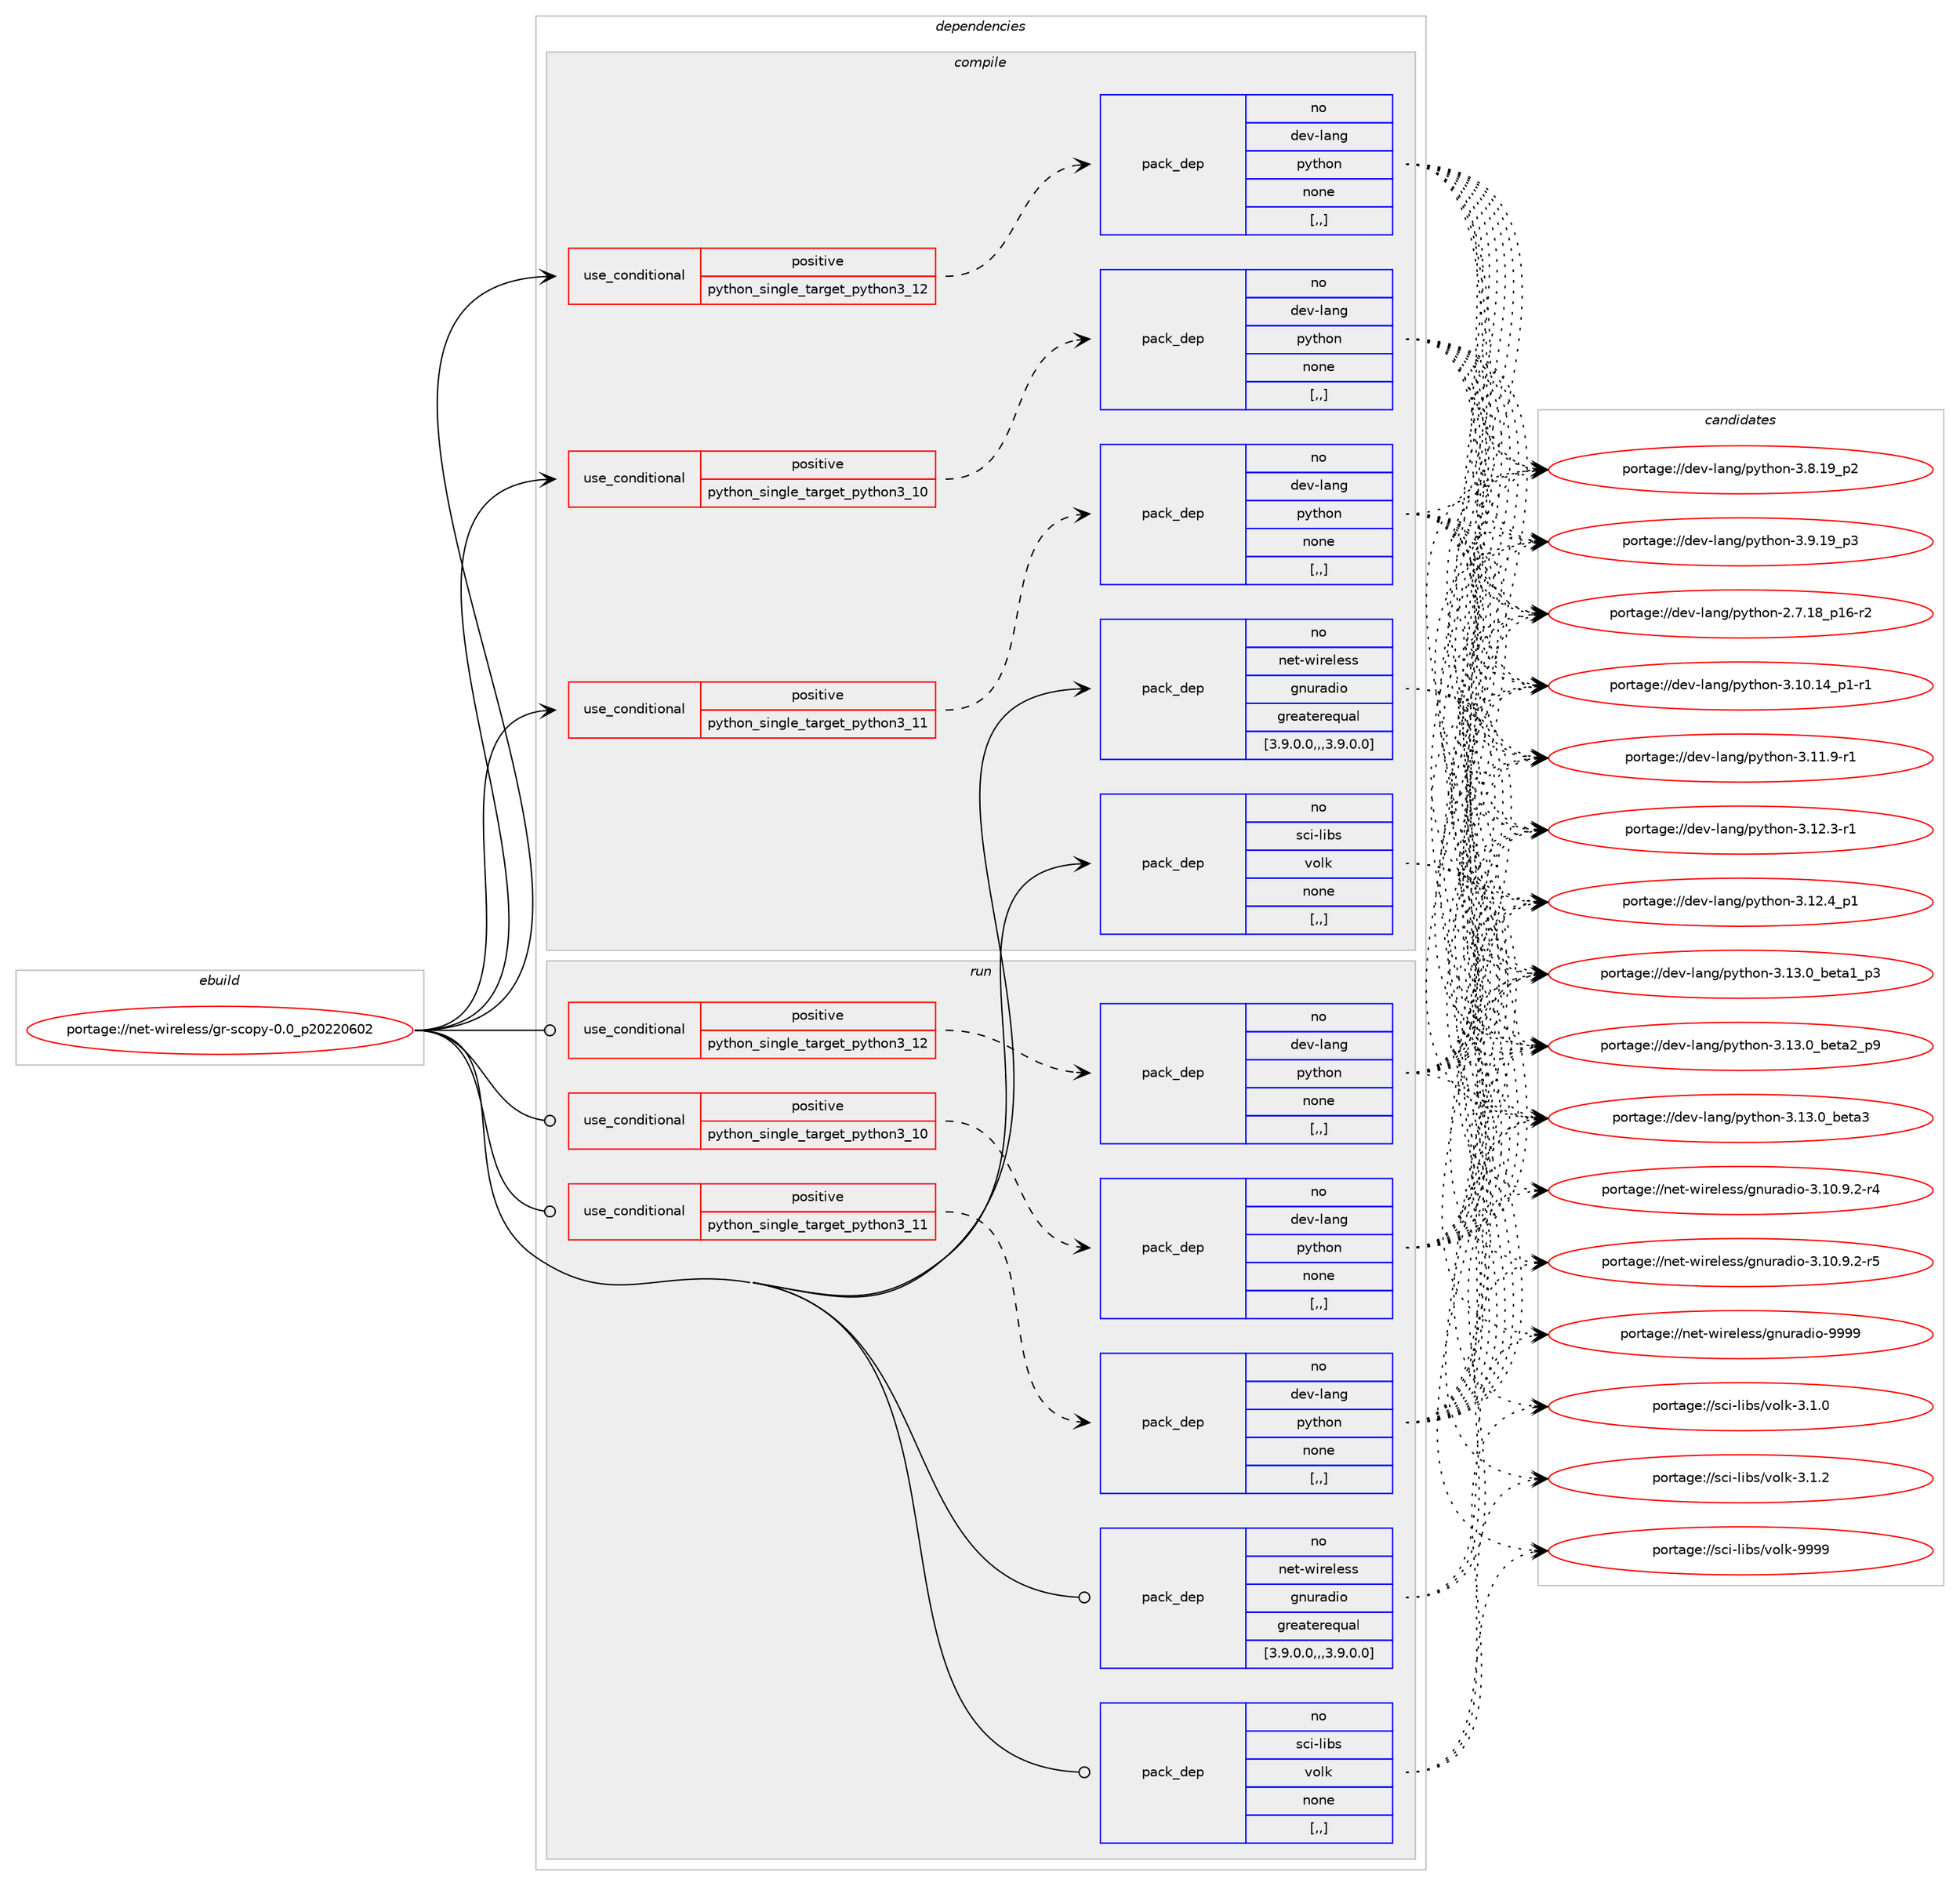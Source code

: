 digraph prolog {

# *************
# Graph options
# *************

newrank=true;
concentrate=true;
compound=true;
graph [rankdir=LR,fontname=Helvetica,fontsize=10,ranksep=1.5];#, ranksep=2.5, nodesep=0.2];
edge  [arrowhead=vee];
node  [fontname=Helvetica,fontsize=10];

# **********
# The ebuild
# **********

subgraph cluster_leftcol {
color=gray;
rank=same;
label=<<i>ebuild</i>>;
id [label="portage://net-wireless/gr-scopy-0.0_p20220602", color=red, width=4, href="../net-wireless/gr-scopy-0.0_p20220602.svg"];
}

# ****************
# The dependencies
# ****************

subgraph cluster_midcol {
color=gray;
label=<<i>dependencies</i>>;
subgraph cluster_compile {
fillcolor="#eeeeee";
style=filled;
label=<<i>compile</i>>;
subgraph cond100706 {
dependency380370 [label=<<TABLE BORDER="0" CELLBORDER="1" CELLSPACING="0" CELLPADDING="4"><TR><TD ROWSPAN="3" CELLPADDING="10">use_conditional</TD></TR><TR><TD>positive</TD></TR><TR><TD>python_single_target_python3_10</TD></TR></TABLE>>, shape=none, color=red];
subgraph pack276922 {
dependency380371 [label=<<TABLE BORDER="0" CELLBORDER="1" CELLSPACING="0" CELLPADDING="4" WIDTH="220"><TR><TD ROWSPAN="6" CELLPADDING="30">pack_dep</TD></TR><TR><TD WIDTH="110">no</TD></TR><TR><TD>dev-lang</TD></TR><TR><TD>python</TD></TR><TR><TD>none</TD></TR><TR><TD>[,,]</TD></TR></TABLE>>, shape=none, color=blue];
}
dependency380370:e -> dependency380371:w [weight=20,style="dashed",arrowhead="vee"];
}
id:e -> dependency380370:w [weight=20,style="solid",arrowhead="vee"];
subgraph cond100707 {
dependency380372 [label=<<TABLE BORDER="0" CELLBORDER="1" CELLSPACING="0" CELLPADDING="4"><TR><TD ROWSPAN="3" CELLPADDING="10">use_conditional</TD></TR><TR><TD>positive</TD></TR><TR><TD>python_single_target_python3_11</TD></TR></TABLE>>, shape=none, color=red];
subgraph pack276923 {
dependency380373 [label=<<TABLE BORDER="0" CELLBORDER="1" CELLSPACING="0" CELLPADDING="4" WIDTH="220"><TR><TD ROWSPAN="6" CELLPADDING="30">pack_dep</TD></TR><TR><TD WIDTH="110">no</TD></TR><TR><TD>dev-lang</TD></TR><TR><TD>python</TD></TR><TR><TD>none</TD></TR><TR><TD>[,,]</TD></TR></TABLE>>, shape=none, color=blue];
}
dependency380372:e -> dependency380373:w [weight=20,style="dashed",arrowhead="vee"];
}
id:e -> dependency380372:w [weight=20,style="solid",arrowhead="vee"];
subgraph cond100708 {
dependency380374 [label=<<TABLE BORDER="0" CELLBORDER="1" CELLSPACING="0" CELLPADDING="4"><TR><TD ROWSPAN="3" CELLPADDING="10">use_conditional</TD></TR><TR><TD>positive</TD></TR><TR><TD>python_single_target_python3_12</TD></TR></TABLE>>, shape=none, color=red];
subgraph pack276924 {
dependency380375 [label=<<TABLE BORDER="0" CELLBORDER="1" CELLSPACING="0" CELLPADDING="4" WIDTH="220"><TR><TD ROWSPAN="6" CELLPADDING="30">pack_dep</TD></TR><TR><TD WIDTH="110">no</TD></TR><TR><TD>dev-lang</TD></TR><TR><TD>python</TD></TR><TR><TD>none</TD></TR><TR><TD>[,,]</TD></TR></TABLE>>, shape=none, color=blue];
}
dependency380374:e -> dependency380375:w [weight=20,style="dashed",arrowhead="vee"];
}
id:e -> dependency380374:w [weight=20,style="solid",arrowhead="vee"];
subgraph pack276925 {
dependency380376 [label=<<TABLE BORDER="0" CELLBORDER="1" CELLSPACING="0" CELLPADDING="4" WIDTH="220"><TR><TD ROWSPAN="6" CELLPADDING="30">pack_dep</TD></TR><TR><TD WIDTH="110">no</TD></TR><TR><TD>net-wireless</TD></TR><TR><TD>gnuradio</TD></TR><TR><TD>greaterequal</TD></TR><TR><TD>[3.9.0.0,,,3.9.0.0]</TD></TR></TABLE>>, shape=none, color=blue];
}
id:e -> dependency380376:w [weight=20,style="solid",arrowhead="vee"];
subgraph pack276926 {
dependency380377 [label=<<TABLE BORDER="0" CELLBORDER="1" CELLSPACING="0" CELLPADDING="4" WIDTH="220"><TR><TD ROWSPAN="6" CELLPADDING="30">pack_dep</TD></TR><TR><TD WIDTH="110">no</TD></TR><TR><TD>sci-libs</TD></TR><TR><TD>volk</TD></TR><TR><TD>none</TD></TR><TR><TD>[,,]</TD></TR></TABLE>>, shape=none, color=blue];
}
id:e -> dependency380377:w [weight=20,style="solid",arrowhead="vee"];
}
subgraph cluster_compileandrun {
fillcolor="#eeeeee";
style=filled;
label=<<i>compile and run</i>>;
}
subgraph cluster_run {
fillcolor="#eeeeee";
style=filled;
label=<<i>run</i>>;
subgraph cond100709 {
dependency380378 [label=<<TABLE BORDER="0" CELLBORDER="1" CELLSPACING="0" CELLPADDING="4"><TR><TD ROWSPAN="3" CELLPADDING="10">use_conditional</TD></TR><TR><TD>positive</TD></TR><TR><TD>python_single_target_python3_10</TD></TR></TABLE>>, shape=none, color=red];
subgraph pack276927 {
dependency380379 [label=<<TABLE BORDER="0" CELLBORDER="1" CELLSPACING="0" CELLPADDING="4" WIDTH="220"><TR><TD ROWSPAN="6" CELLPADDING="30">pack_dep</TD></TR><TR><TD WIDTH="110">no</TD></TR><TR><TD>dev-lang</TD></TR><TR><TD>python</TD></TR><TR><TD>none</TD></TR><TR><TD>[,,]</TD></TR></TABLE>>, shape=none, color=blue];
}
dependency380378:e -> dependency380379:w [weight=20,style="dashed",arrowhead="vee"];
}
id:e -> dependency380378:w [weight=20,style="solid",arrowhead="odot"];
subgraph cond100710 {
dependency380380 [label=<<TABLE BORDER="0" CELLBORDER="1" CELLSPACING="0" CELLPADDING="4"><TR><TD ROWSPAN="3" CELLPADDING="10">use_conditional</TD></TR><TR><TD>positive</TD></TR><TR><TD>python_single_target_python3_11</TD></TR></TABLE>>, shape=none, color=red];
subgraph pack276928 {
dependency380381 [label=<<TABLE BORDER="0" CELLBORDER="1" CELLSPACING="0" CELLPADDING="4" WIDTH="220"><TR><TD ROWSPAN="6" CELLPADDING="30">pack_dep</TD></TR><TR><TD WIDTH="110">no</TD></TR><TR><TD>dev-lang</TD></TR><TR><TD>python</TD></TR><TR><TD>none</TD></TR><TR><TD>[,,]</TD></TR></TABLE>>, shape=none, color=blue];
}
dependency380380:e -> dependency380381:w [weight=20,style="dashed",arrowhead="vee"];
}
id:e -> dependency380380:w [weight=20,style="solid",arrowhead="odot"];
subgraph cond100711 {
dependency380382 [label=<<TABLE BORDER="0" CELLBORDER="1" CELLSPACING="0" CELLPADDING="4"><TR><TD ROWSPAN="3" CELLPADDING="10">use_conditional</TD></TR><TR><TD>positive</TD></TR><TR><TD>python_single_target_python3_12</TD></TR></TABLE>>, shape=none, color=red];
subgraph pack276929 {
dependency380383 [label=<<TABLE BORDER="0" CELLBORDER="1" CELLSPACING="0" CELLPADDING="4" WIDTH="220"><TR><TD ROWSPAN="6" CELLPADDING="30">pack_dep</TD></TR><TR><TD WIDTH="110">no</TD></TR><TR><TD>dev-lang</TD></TR><TR><TD>python</TD></TR><TR><TD>none</TD></TR><TR><TD>[,,]</TD></TR></TABLE>>, shape=none, color=blue];
}
dependency380382:e -> dependency380383:w [weight=20,style="dashed",arrowhead="vee"];
}
id:e -> dependency380382:w [weight=20,style="solid",arrowhead="odot"];
subgraph pack276930 {
dependency380384 [label=<<TABLE BORDER="0" CELLBORDER="1" CELLSPACING="0" CELLPADDING="4" WIDTH="220"><TR><TD ROWSPAN="6" CELLPADDING="30">pack_dep</TD></TR><TR><TD WIDTH="110">no</TD></TR><TR><TD>net-wireless</TD></TR><TR><TD>gnuradio</TD></TR><TR><TD>greaterequal</TD></TR><TR><TD>[3.9.0.0,,,3.9.0.0]</TD></TR></TABLE>>, shape=none, color=blue];
}
id:e -> dependency380384:w [weight=20,style="solid",arrowhead="odot"];
subgraph pack276931 {
dependency380385 [label=<<TABLE BORDER="0" CELLBORDER="1" CELLSPACING="0" CELLPADDING="4" WIDTH="220"><TR><TD ROWSPAN="6" CELLPADDING="30">pack_dep</TD></TR><TR><TD WIDTH="110">no</TD></TR><TR><TD>sci-libs</TD></TR><TR><TD>volk</TD></TR><TR><TD>none</TD></TR><TR><TD>[,,]</TD></TR></TABLE>>, shape=none, color=blue];
}
id:e -> dependency380385:w [weight=20,style="solid",arrowhead="odot"];
}
}

# **************
# The candidates
# **************

subgraph cluster_choices {
rank=same;
color=gray;
label=<<i>candidates</i>>;

subgraph choice276922 {
color=black;
nodesep=1;
choice100101118451089711010347112121116104111110455046554649569511249544511450 [label="portage://dev-lang/python-2.7.18_p16-r2", color=red, width=4,href="../dev-lang/python-2.7.18_p16-r2.svg"];
choice100101118451089711010347112121116104111110455146494846495295112494511449 [label="portage://dev-lang/python-3.10.14_p1-r1", color=red, width=4,href="../dev-lang/python-3.10.14_p1-r1.svg"];
choice100101118451089711010347112121116104111110455146494946574511449 [label="portage://dev-lang/python-3.11.9-r1", color=red, width=4,href="../dev-lang/python-3.11.9-r1.svg"];
choice100101118451089711010347112121116104111110455146495046514511449 [label="portage://dev-lang/python-3.12.3-r1", color=red, width=4,href="../dev-lang/python-3.12.3-r1.svg"];
choice100101118451089711010347112121116104111110455146495046529511249 [label="portage://dev-lang/python-3.12.4_p1", color=red, width=4,href="../dev-lang/python-3.12.4_p1.svg"];
choice10010111845108971101034711212111610411111045514649514648959810111697499511251 [label="portage://dev-lang/python-3.13.0_beta1_p3", color=red, width=4,href="../dev-lang/python-3.13.0_beta1_p3.svg"];
choice10010111845108971101034711212111610411111045514649514648959810111697509511257 [label="portage://dev-lang/python-3.13.0_beta2_p9", color=red, width=4,href="../dev-lang/python-3.13.0_beta2_p9.svg"];
choice1001011184510897110103471121211161041111104551464951464895981011169751 [label="portage://dev-lang/python-3.13.0_beta3", color=red, width=4,href="../dev-lang/python-3.13.0_beta3.svg"];
choice100101118451089711010347112121116104111110455146564649579511250 [label="portage://dev-lang/python-3.8.19_p2", color=red, width=4,href="../dev-lang/python-3.8.19_p2.svg"];
choice100101118451089711010347112121116104111110455146574649579511251 [label="portage://dev-lang/python-3.9.19_p3", color=red, width=4,href="../dev-lang/python-3.9.19_p3.svg"];
dependency380371:e -> choice100101118451089711010347112121116104111110455046554649569511249544511450:w [style=dotted,weight="100"];
dependency380371:e -> choice100101118451089711010347112121116104111110455146494846495295112494511449:w [style=dotted,weight="100"];
dependency380371:e -> choice100101118451089711010347112121116104111110455146494946574511449:w [style=dotted,weight="100"];
dependency380371:e -> choice100101118451089711010347112121116104111110455146495046514511449:w [style=dotted,weight="100"];
dependency380371:e -> choice100101118451089711010347112121116104111110455146495046529511249:w [style=dotted,weight="100"];
dependency380371:e -> choice10010111845108971101034711212111610411111045514649514648959810111697499511251:w [style=dotted,weight="100"];
dependency380371:e -> choice10010111845108971101034711212111610411111045514649514648959810111697509511257:w [style=dotted,weight="100"];
dependency380371:e -> choice1001011184510897110103471121211161041111104551464951464895981011169751:w [style=dotted,weight="100"];
dependency380371:e -> choice100101118451089711010347112121116104111110455146564649579511250:w [style=dotted,weight="100"];
dependency380371:e -> choice100101118451089711010347112121116104111110455146574649579511251:w [style=dotted,weight="100"];
}
subgraph choice276923 {
color=black;
nodesep=1;
choice100101118451089711010347112121116104111110455046554649569511249544511450 [label="portage://dev-lang/python-2.7.18_p16-r2", color=red, width=4,href="../dev-lang/python-2.7.18_p16-r2.svg"];
choice100101118451089711010347112121116104111110455146494846495295112494511449 [label="portage://dev-lang/python-3.10.14_p1-r1", color=red, width=4,href="../dev-lang/python-3.10.14_p1-r1.svg"];
choice100101118451089711010347112121116104111110455146494946574511449 [label="portage://dev-lang/python-3.11.9-r1", color=red, width=4,href="../dev-lang/python-3.11.9-r1.svg"];
choice100101118451089711010347112121116104111110455146495046514511449 [label="portage://dev-lang/python-3.12.3-r1", color=red, width=4,href="../dev-lang/python-3.12.3-r1.svg"];
choice100101118451089711010347112121116104111110455146495046529511249 [label="portage://dev-lang/python-3.12.4_p1", color=red, width=4,href="../dev-lang/python-3.12.4_p1.svg"];
choice10010111845108971101034711212111610411111045514649514648959810111697499511251 [label="portage://dev-lang/python-3.13.0_beta1_p3", color=red, width=4,href="../dev-lang/python-3.13.0_beta1_p3.svg"];
choice10010111845108971101034711212111610411111045514649514648959810111697509511257 [label="portage://dev-lang/python-3.13.0_beta2_p9", color=red, width=4,href="../dev-lang/python-3.13.0_beta2_p9.svg"];
choice1001011184510897110103471121211161041111104551464951464895981011169751 [label="portage://dev-lang/python-3.13.0_beta3", color=red, width=4,href="../dev-lang/python-3.13.0_beta3.svg"];
choice100101118451089711010347112121116104111110455146564649579511250 [label="portage://dev-lang/python-3.8.19_p2", color=red, width=4,href="../dev-lang/python-3.8.19_p2.svg"];
choice100101118451089711010347112121116104111110455146574649579511251 [label="portage://dev-lang/python-3.9.19_p3", color=red, width=4,href="../dev-lang/python-3.9.19_p3.svg"];
dependency380373:e -> choice100101118451089711010347112121116104111110455046554649569511249544511450:w [style=dotted,weight="100"];
dependency380373:e -> choice100101118451089711010347112121116104111110455146494846495295112494511449:w [style=dotted,weight="100"];
dependency380373:e -> choice100101118451089711010347112121116104111110455146494946574511449:w [style=dotted,weight="100"];
dependency380373:e -> choice100101118451089711010347112121116104111110455146495046514511449:w [style=dotted,weight="100"];
dependency380373:e -> choice100101118451089711010347112121116104111110455146495046529511249:w [style=dotted,weight="100"];
dependency380373:e -> choice10010111845108971101034711212111610411111045514649514648959810111697499511251:w [style=dotted,weight="100"];
dependency380373:e -> choice10010111845108971101034711212111610411111045514649514648959810111697509511257:w [style=dotted,weight="100"];
dependency380373:e -> choice1001011184510897110103471121211161041111104551464951464895981011169751:w [style=dotted,weight="100"];
dependency380373:e -> choice100101118451089711010347112121116104111110455146564649579511250:w [style=dotted,weight="100"];
dependency380373:e -> choice100101118451089711010347112121116104111110455146574649579511251:w [style=dotted,weight="100"];
}
subgraph choice276924 {
color=black;
nodesep=1;
choice100101118451089711010347112121116104111110455046554649569511249544511450 [label="portage://dev-lang/python-2.7.18_p16-r2", color=red, width=4,href="../dev-lang/python-2.7.18_p16-r2.svg"];
choice100101118451089711010347112121116104111110455146494846495295112494511449 [label="portage://dev-lang/python-3.10.14_p1-r1", color=red, width=4,href="../dev-lang/python-3.10.14_p1-r1.svg"];
choice100101118451089711010347112121116104111110455146494946574511449 [label="portage://dev-lang/python-3.11.9-r1", color=red, width=4,href="../dev-lang/python-3.11.9-r1.svg"];
choice100101118451089711010347112121116104111110455146495046514511449 [label="portage://dev-lang/python-3.12.3-r1", color=red, width=4,href="../dev-lang/python-3.12.3-r1.svg"];
choice100101118451089711010347112121116104111110455146495046529511249 [label="portage://dev-lang/python-3.12.4_p1", color=red, width=4,href="../dev-lang/python-3.12.4_p1.svg"];
choice10010111845108971101034711212111610411111045514649514648959810111697499511251 [label="portage://dev-lang/python-3.13.0_beta1_p3", color=red, width=4,href="../dev-lang/python-3.13.0_beta1_p3.svg"];
choice10010111845108971101034711212111610411111045514649514648959810111697509511257 [label="portage://dev-lang/python-3.13.0_beta2_p9", color=red, width=4,href="../dev-lang/python-3.13.0_beta2_p9.svg"];
choice1001011184510897110103471121211161041111104551464951464895981011169751 [label="portage://dev-lang/python-3.13.0_beta3", color=red, width=4,href="../dev-lang/python-3.13.0_beta3.svg"];
choice100101118451089711010347112121116104111110455146564649579511250 [label="portage://dev-lang/python-3.8.19_p2", color=red, width=4,href="../dev-lang/python-3.8.19_p2.svg"];
choice100101118451089711010347112121116104111110455146574649579511251 [label="portage://dev-lang/python-3.9.19_p3", color=red, width=4,href="../dev-lang/python-3.9.19_p3.svg"];
dependency380375:e -> choice100101118451089711010347112121116104111110455046554649569511249544511450:w [style=dotted,weight="100"];
dependency380375:e -> choice100101118451089711010347112121116104111110455146494846495295112494511449:w [style=dotted,weight="100"];
dependency380375:e -> choice100101118451089711010347112121116104111110455146494946574511449:w [style=dotted,weight="100"];
dependency380375:e -> choice100101118451089711010347112121116104111110455146495046514511449:w [style=dotted,weight="100"];
dependency380375:e -> choice100101118451089711010347112121116104111110455146495046529511249:w [style=dotted,weight="100"];
dependency380375:e -> choice10010111845108971101034711212111610411111045514649514648959810111697499511251:w [style=dotted,weight="100"];
dependency380375:e -> choice10010111845108971101034711212111610411111045514649514648959810111697509511257:w [style=dotted,weight="100"];
dependency380375:e -> choice1001011184510897110103471121211161041111104551464951464895981011169751:w [style=dotted,weight="100"];
dependency380375:e -> choice100101118451089711010347112121116104111110455146564649579511250:w [style=dotted,weight="100"];
dependency380375:e -> choice100101118451089711010347112121116104111110455146574649579511251:w [style=dotted,weight="100"];
}
subgraph choice276925 {
color=black;
nodesep=1;
choice1101011164511910511410110810111511547103110117114971001051114551464948465746504511452 [label="portage://net-wireless/gnuradio-3.10.9.2-r4", color=red, width=4,href="../net-wireless/gnuradio-3.10.9.2-r4.svg"];
choice1101011164511910511410110810111511547103110117114971001051114551464948465746504511453 [label="portage://net-wireless/gnuradio-3.10.9.2-r5", color=red, width=4,href="../net-wireless/gnuradio-3.10.9.2-r5.svg"];
choice1101011164511910511410110810111511547103110117114971001051114557575757 [label="portage://net-wireless/gnuradio-9999", color=red, width=4,href="../net-wireless/gnuradio-9999.svg"];
dependency380376:e -> choice1101011164511910511410110810111511547103110117114971001051114551464948465746504511452:w [style=dotted,weight="100"];
dependency380376:e -> choice1101011164511910511410110810111511547103110117114971001051114551464948465746504511453:w [style=dotted,weight="100"];
dependency380376:e -> choice1101011164511910511410110810111511547103110117114971001051114557575757:w [style=dotted,weight="100"];
}
subgraph choice276926 {
color=black;
nodesep=1;
choice11599105451081059811547118111108107455146494648 [label="portage://sci-libs/volk-3.1.0", color=red, width=4,href="../sci-libs/volk-3.1.0.svg"];
choice11599105451081059811547118111108107455146494650 [label="portage://sci-libs/volk-3.1.2", color=red, width=4,href="../sci-libs/volk-3.1.2.svg"];
choice115991054510810598115471181111081074557575757 [label="portage://sci-libs/volk-9999", color=red, width=4,href="../sci-libs/volk-9999.svg"];
dependency380377:e -> choice11599105451081059811547118111108107455146494648:w [style=dotted,weight="100"];
dependency380377:e -> choice11599105451081059811547118111108107455146494650:w [style=dotted,weight="100"];
dependency380377:e -> choice115991054510810598115471181111081074557575757:w [style=dotted,weight="100"];
}
subgraph choice276927 {
color=black;
nodesep=1;
choice100101118451089711010347112121116104111110455046554649569511249544511450 [label="portage://dev-lang/python-2.7.18_p16-r2", color=red, width=4,href="../dev-lang/python-2.7.18_p16-r2.svg"];
choice100101118451089711010347112121116104111110455146494846495295112494511449 [label="portage://dev-lang/python-3.10.14_p1-r1", color=red, width=4,href="../dev-lang/python-3.10.14_p1-r1.svg"];
choice100101118451089711010347112121116104111110455146494946574511449 [label="portage://dev-lang/python-3.11.9-r1", color=red, width=4,href="../dev-lang/python-3.11.9-r1.svg"];
choice100101118451089711010347112121116104111110455146495046514511449 [label="portage://dev-lang/python-3.12.3-r1", color=red, width=4,href="../dev-lang/python-3.12.3-r1.svg"];
choice100101118451089711010347112121116104111110455146495046529511249 [label="portage://dev-lang/python-3.12.4_p1", color=red, width=4,href="../dev-lang/python-3.12.4_p1.svg"];
choice10010111845108971101034711212111610411111045514649514648959810111697499511251 [label="portage://dev-lang/python-3.13.0_beta1_p3", color=red, width=4,href="../dev-lang/python-3.13.0_beta1_p3.svg"];
choice10010111845108971101034711212111610411111045514649514648959810111697509511257 [label="portage://dev-lang/python-3.13.0_beta2_p9", color=red, width=4,href="../dev-lang/python-3.13.0_beta2_p9.svg"];
choice1001011184510897110103471121211161041111104551464951464895981011169751 [label="portage://dev-lang/python-3.13.0_beta3", color=red, width=4,href="../dev-lang/python-3.13.0_beta3.svg"];
choice100101118451089711010347112121116104111110455146564649579511250 [label="portage://dev-lang/python-3.8.19_p2", color=red, width=4,href="../dev-lang/python-3.8.19_p2.svg"];
choice100101118451089711010347112121116104111110455146574649579511251 [label="portage://dev-lang/python-3.9.19_p3", color=red, width=4,href="../dev-lang/python-3.9.19_p3.svg"];
dependency380379:e -> choice100101118451089711010347112121116104111110455046554649569511249544511450:w [style=dotted,weight="100"];
dependency380379:e -> choice100101118451089711010347112121116104111110455146494846495295112494511449:w [style=dotted,weight="100"];
dependency380379:e -> choice100101118451089711010347112121116104111110455146494946574511449:w [style=dotted,weight="100"];
dependency380379:e -> choice100101118451089711010347112121116104111110455146495046514511449:w [style=dotted,weight="100"];
dependency380379:e -> choice100101118451089711010347112121116104111110455146495046529511249:w [style=dotted,weight="100"];
dependency380379:e -> choice10010111845108971101034711212111610411111045514649514648959810111697499511251:w [style=dotted,weight="100"];
dependency380379:e -> choice10010111845108971101034711212111610411111045514649514648959810111697509511257:w [style=dotted,weight="100"];
dependency380379:e -> choice1001011184510897110103471121211161041111104551464951464895981011169751:w [style=dotted,weight="100"];
dependency380379:e -> choice100101118451089711010347112121116104111110455146564649579511250:w [style=dotted,weight="100"];
dependency380379:e -> choice100101118451089711010347112121116104111110455146574649579511251:w [style=dotted,weight="100"];
}
subgraph choice276928 {
color=black;
nodesep=1;
choice100101118451089711010347112121116104111110455046554649569511249544511450 [label="portage://dev-lang/python-2.7.18_p16-r2", color=red, width=4,href="../dev-lang/python-2.7.18_p16-r2.svg"];
choice100101118451089711010347112121116104111110455146494846495295112494511449 [label="portage://dev-lang/python-3.10.14_p1-r1", color=red, width=4,href="../dev-lang/python-3.10.14_p1-r1.svg"];
choice100101118451089711010347112121116104111110455146494946574511449 [label="portage://dev-lang/python-3.11.9-r1", color=red, width=4,href="../dev-lang/python-3.11.9-r1.svg"];
choice100101118451089711010347112121116104111110455146495046514511449 [label="portage://dev-lang/python-3.12.3-r1", color=red, width=4,href="../dev-lang/python-3.12.3-r1.svg"];
choice100101118451089711010347112121116104111110455146495046529511249 [label="portage://dev-lang/python-3.12.4_p1", color=red, width=4,href="../dev-lang/python-3.12.4_p1.svg"];
choice10010111845108971101034711212111610411111045514649514648959810111697499511251 [label="portage://dev-lang/python-3.13.0_beta1_p3", color=red, width=4,href="../dev-lang/python-3.13.0_beta1_p3.svg"];
choice10010111845108971101034711212111610411111045514649514648959810111697509511257 [label="portage://dev-lang/python-3.13.0_beta2_p9", color=red, width=4,href="../dev-lang/python-3.13.0_beta2_p9.svg"];
choice1001011184510897110103471121211161041111104551464951464895981011169751 [label="portage://dev-lang/python-3.13.0_beta3", color=red, width=4,href="../dev-lang/python-3.13.0_beta3.svg"];
choice100101118451089711010347112121116104111110455146564649579511250 [label="portage://dev-lang/python-3.8.19_p2", color=red, width=4,href="../dev-lang/python-3.8.19_p2.svg"];
choice100101118451089711010347112121116104111110455146574649579511251 [label="portage://dev-lang/python-3.9.19_p3", color=red, width=4,href="../dev-lang/python-3.9.19_p3.svg"];
dependency380381:e -> choice100101118451089711010347112121116104111110455046554649569511249544511450:w [style=dotted,weight="100"];
dependency380381:e -> choice100101118451089711010347112121116104111110455146494846495295112494511449:w [style=dotted,weight="100"];
dependency380381:e -> choice100101118451089711010347112121116104111110455146494946574511449:w [style=dotted,weight="100"];
dependency380381:e -> choice100101118451089711010347112121116104111110455146495046514511449:w [style=dotted,weight="100"];
dependency380381:e -> choice100101118451089711010347112121116104111110455146495046529511249:w [style=dotted,weight="100"];
dependency380381:e -> choice10010111845108971101034711212111610411111045514649514648959810111697499511251:w [style=dotted,weight="100"];
dependency380381:e -> choice10010111845108971101034711212111610411111045514649514648959810111697509511257:w [style=dotted,weight="100"];
dependency380381:e -> choice1001011184510897110103471121211161041111104551464951464895981011169751:w [style=dotted,weight="100"];
dependency380381:e -> choice100101118451089711010347112121116104111110455146564649579511250:w [style=dotted,weight="100"];
dependency380381:e -> choice100101118451089711010347112121116104111110455146574649579511251:w [style=dotted,weight="100"];
}
subgraph choice276929 {
color=black;
nodesep=1;
choice100101118451089711010347112121116104111110455046554649569511249544511450 [label="portage://dev-lang/python-2.7.18_p16-r2", color=red, width=4,href="../dev-lang/python-2.7.18_p16-r2.svg"];
choice100101118451089711010347112121116104111110455146494846495295112494511449 [label="portage://dev-lang/python-3.10.14_p1-r1", color=red, width=4,href="../dev-lang/python-3.10.14_p1-r1.svg"];
choice100101118451089711010347112121116104111110455146494946574511449 [label="portage://dev-lang/python-3.11.9-r1", color=red, width=4,href="../dev-lang/python-3.11.9-r1.svg"];
choice100101118451089711010347112121116104111110455146495046514511449 [label="portage://dev-lang/python-3.12.3-r1", color=red, width=4,href="../dev-lang/python-3.12.3-r1.svg"];
choice100101118451089711010347112121116104111110455146495046529511249 [label="portage://dev-lang/python-3.12.4_p1", color=red, width=4,href="../dev-lang/python-3.12.4_p1.svg"];
choice10010111845108971101034711212111610411111045514649514648959810111697499511251 [label="portage://dev-lang/python-3.13.0_beta1_p3", color=red, width=4,href="../dev-lang/python-3.13.0_beta1_p3.svg"];
choice10010111845108971101034711212111610411111045514649514648959810111697509511257 [label="portage://dev-lang/python-3.13.0_beta2_p9", color=red, width=4,href="../dev-lang/python-3.13.0_beta2_p9.svg"];
choice1001011184510897110103471121211161041111104551464951464895981011169751 [label="portage://dev-lang/python-3.13.0_beta3", color=red, width=4,href="../dev-lang/python-3.13.0_beta3.svg"];
choice100101118451089711010347112121116104111110455146564649579511250 [label="portage://dev-lang/python-3.8.19_p2", color=red, width=4,href="../dev-lang/python-3.8.19_p2.svg"];
choice100101118451089711010347112121116104111110455146574649579511251 [label="portage://dev-lang/python-3.9.19_p3", color=red, width=4,href="../dev-lang/python-3.9.19_p3.svg"];
dependency380383:e -> choice100101118451089711010347112121116104111110455046554649569511249544511450:w [style=dotted,weight="100"];
dependency380383:e -> choice100101118451089711010347112121116104111110455146494846495295112494511449:w [style=dotted,weight="100"];
dependency380383:e -> choice100101118451089711010347112121116104111110455146494946574511449:w [style=dotted,weight="100"];
dependency380383:e -> choice100101118451089711010347112121116104111110455146495046514511449:w [style=dotted,weight="100"];
dependency380383:e -> choice100101118451089711010347112121116104111110455146495046529511249:w [style=dotted,weight="100"];
dependency380383:e -> choice10010111845108971101034711212111610411111045514649514648959810111697499511251:w [style=dotted,weight="100"];
dependency380383:e -> choice10010111845108971101034711212111610411111045514649514648959810111697509511257:w [style=dotted,weight="100"];
dependency380383:e -> choice1001011184510897110103471121211161041111104551464951464895981011169751:w [style=dotted,weight="100"];
dependency380383:e -> choice100101118451089711010347112121116104111110455146564649579511250:w [style=dotted,weight="100"];
dependency380383:e -> choice100101118451089711010347112121116104111110455146574649579511251:w [style=dotted,weight="100"];
}
subgraph choice276930 {
color=black;
nodesep=1;
choice1101011164511910511410110810111511547103110117114971001051114551464948465746504511452 [label="portage://net-wireless/gnuradio-3.10.9.2-r4", color=red, width=4,href="../net-wireless/gnuradio-3.10.9.2-r4.svg"];
choice1101011164511910511410110810111511547103110117114971001051114551464948465746504511453 [label="portage://net-wireless/gnuradio-3.10.9.2-r5", color=red, width=4,href="../net-wireless/gnuradio-3.10.9.2-r5.svg"];
choice1101011164511910511410110810111511547103110117114971001051114557575757 [label="portage://net-wireless/gnuradio-9999", color=red, width=4,href="../net-wireless/gnuradio-9999.svg"];
dependency380384:e -> choice1101011164511910511410110810111511547103110117114971001051114551464948465746504511452:w [style=dotted,weight="100"];
dependency380384:e -> choice1101011164511910511410110810111511547103110117114971001051114551464948465746504511453:w [style=dotted,weight="100"];
dependency380384:e -> choice1101011164511910511410110810111511547103110117114971001051114557575757:w [style=dotted,weight="100"];
}
subgraph choice276931 {
color=black;
nodesep=1;
choice11599105451081059811547118111108107455146494648 [label="portage://sci-libs/volk-3.1.0", color=red, width=4,href="../sci-libs/volk-3.1.0.svg"];
choice11599105451081059811547118111108107455146494650 [label="portage://sci-libs/volk-3.1.2", color=red, width=4,href="../sci-libs/volk-3.1.2.svg"];
choice115991054510810598115471181111081074557575757 [label="portage://sci-libs/volk-9999", color=red, width=4,href="../sci-libs/volk-9999.svg"];
dependency380385:e -> choice11599105451081059811547118111108107455146494648:w [style=dotted,weight="100"];
dependency380385:e -> choice11599105451081059811547118111108107455146494650:w [style=dotted,weight="100"];
dependency380385:e -> choice115991054510810598115471181111081074557575757:w [style=dotted,weight="100"];
}
}

}
